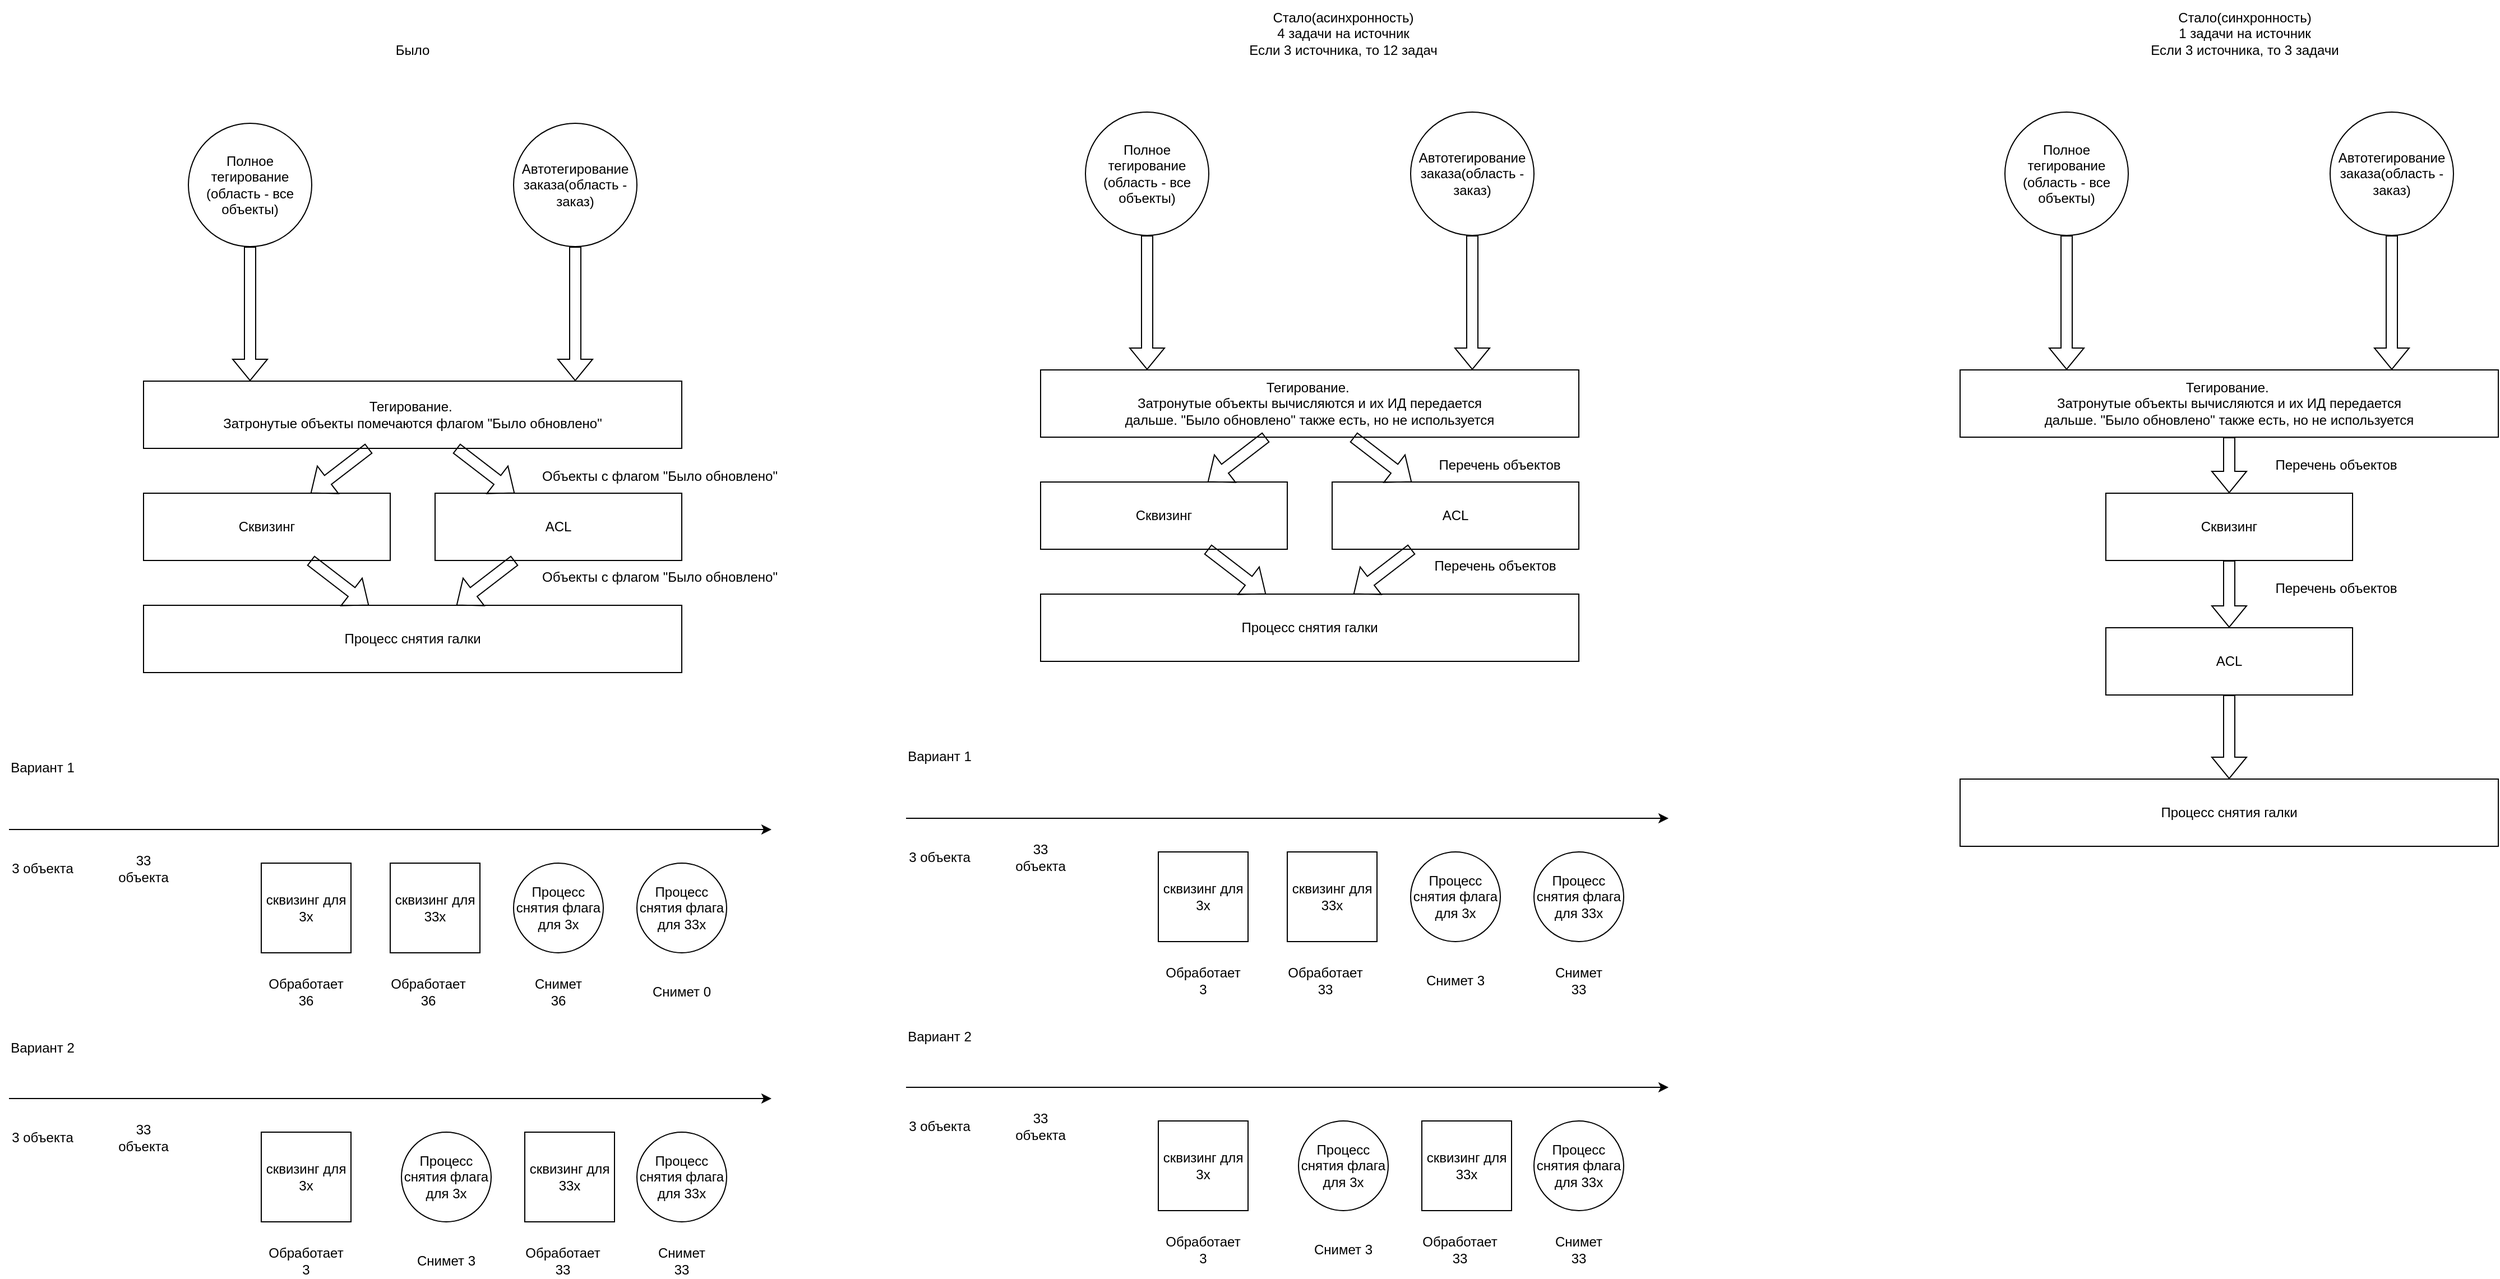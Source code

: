 <mxfile version="24.7.5">
  <diagram name="Страница — 1" id="bgHcmDvr88Ptj5gmS6nG">
    <mxGraphModel dx="5908" dy="3237" grid="1" gridSize="10" guides="1" tooltips="1" connect="1" arrows="1" fold="1" page="1" pageScale="1" pageWidth="827" pageHeight="1169" math="0" shadow="0">
      <root>
        <mxCell id="0" />
        <mxCell id="1" parent="0" />
        <mxCell id="x_8Lw2dfnf2eLFfUHSlG-1" value="Тегирование.&amp;nbsp;&lt;div&gt;Затронутые объекты помечаются флагом&amp;nbsp;&lt;span style=&quot;text-wrap: nowrap;&quot;&gt;&quot;Было обновлено&quot;&lt;/span&gt;&lt;/div&gt;" style="rounded=0;whiteSpace=wrap;html=1;" vertex="1" parent="1">
          <mxGeometry x="160" y="200" width="480" height="60" as="geometry" />
        </mxCell>
        <mxCell id="x_8Lw2dfnf2eLFfUHSlG-2" value="Процесс снятия галки" style="rounded=0;whiteSpace=wrap;html=1;" vertex="1" parent="1">
          <mxGeometry x="160" y="400" width="480" height="60" as="geometry" />
        </mxCell>
        <mxCell id="x_8Lw2dfnf2eLFfUHSlG-3" value="Сквизинг" style="rounded=0;whiteSpace=wrap;html=1;" vertex="1" parent="1">
          <mxGeometry x="160" y="300" width="220" height="60" as="geometry" />
        </mxCell>
        <mxCell id="x_8Lw2dfnf2eLFfUHSlG-4" value="ACL" style="rounded=0;whiteSpace=wrap;html=1;" vertex="1" parent="1">
          <mxGeometry x="420" y="300" width="220" height="60" as="geometry" />
        </mxCell>
        <mxCell id="x_8Lw2dfnf2eLFfUHSlG-5" value="" style="shape=flexArrow;endArrow=classic;html=1;rounded=0;" edge="1" parent="1" source="x_8Lw2dfnf2eLFfUHSlG-1" target="x_8Lw2dfnf2eLFfUHSlG-3">
          <mxGeometry width="50" height="50" relative="1" as="geometry">
            <mxPoint x="70" y="330" as="sourcePoint" />
            <mxPoint x="120" y="280" as="targetPoint" />
          </mxGeometry>
        </mxCell>
        <mxCell id="x_8Lw2dfnf2eLFfUHSlG-6" value="" style="shape=flexArrow;endArrow=classic;html=1;rounded=0;" edge="1" parent="1" source="x_8Lw2dfnf2eLFfUHSlG-1" target="x_8Lw2dfnf2eLFfUHSlG-4">
          <mxGeometry width="50" height="50" relative="1" as="geometry">
            <mxPoint x="371" y="270" as="sourcePoint" />
            <mxPoint x="319" y="310" as="targetPoint" />
          </mxGeometry>
        </mxCell>
        <mxCell id="x_8Lw2dfnf2eLFfUHSlG-7" value="" style="shape=flexArrow;endArrow=classic;html=1;rounded=0;" edge="1" parent="1" source="x_8Lw2dfnf2eLFfUHSlG-4" target="x_8Lw2dfnf2eLFfUHSlG-2">
          <mxGeometry width="50" height="50" relative="1" as="geometry">
            <mxPoint x="381" y="280" as="sourcePoint" />
            <mxPoint x="329" y="320" as="targetPoint" />
          </mxGeometry>
        </mxCell>
        <mxCell id="x_8Lw2dfnf2eLFfUHSlG-8" value="" style="shape=flexArrow;endArrow=classic;html=1;rounded=0;" edge="1" parent="1" source="x_8Lw2dfnf2eLFfUHSlG-3" target="x_8Lw2dfnf2eLFfUHSlG-2">
          <mxGeometry width="50" height="50" relative="1" as="geometry">
            <mxPoint x="391" y="290" as="sourcePoint" />
            <mxPoint x="339" y="330" as="targetPoint" />
          </mxGeometry>
        </mxCell>
        <mxCell id="x_8Lw2dfnf2eLFfUHSlG-9" value="Объекты с флагом &quot;Было обновлено&quot;" style="text;html=1;align=center;verticalAlign=middle;resizable=0;points=[];autosize=1;strokeColor=none;fillColor=none;" vertex="1" parent="1">
          <mxGeometry x="500" y="270" width="240" height="30" as="geometry" />
        </mxCell>
        <mxCell id="x_8Lw2dfnf2eLFfUHSlG-10" value="Объекты с флагом &quot;Было обновлено&quot;" style="text;html=1;align=center;verticalAlign=middle;resizable=0;points=[];autosize=1;strokeColor=none;fillColor=none;" vertex="1" parent="1">
          <mxGeometry x="500" y="360" width="240" height="30" as="geometry" />
        </mxCell>
        <mxCell id="x_8Lw2dfnf2eLFfUHSlG-11" value="Автотегирование заказа(область - заказ)" style="ellipse;whiteSpace=wrap;html=1;aspect=fixed;" vertex="1" parent="1">
          <mxGeometry x="490" y="-30" width="110" height="110" as="geometry" />
        </mxCell>
        <mxCell id="x_8Lw2dfnf2eLFfUHSlG-12" value="" style="shape=flexArrow;endArrow=classic;html=1;rounded=0;" edge="1" parent="1" source="x_8Lw2dfnf2eLFfUHSlG-11">
          <mxGeometry width="50" height="50" relative="1" as="geometry">
            <mxPoint x="425" y="160" as="sourcePoint" />
            <mxPoint x="545" y="200" as="targetPoint" />
          </mxGeometry>
        </mxCell>
        <mxCell id="x_8Lw2dfnf2eLFfUHSlG-13" value="Полное тегирование (область - все объекты)" style="ellipse;whiteSpace=wrap;html=1;aspect=fixed;" vertex="1" parent="1">
          <mxGeometry x="200" y="-30" width="110" height="110" as="geometry" />
        </mxCell>
        <mxCell id="x_8Lw2dfnf2eLFfUHSlG-14" value="" style="shape=flexArrow;endArrow=classic;html=1;rounded=0;" edge="1" parent="1" source="x_8Lw2dfnf2eLFfUHSlG-13">
          <mxGeometry width="50" height="50" relative="1" as="geometry">
            <mxPoint x="135" y="160" as="sourcePoint" />
            <mxPoint x="255" y="200" as="targetPoint" />
          </mxGeometry>
        </mxCell>
        <mxCell id="x_8Lw2dfnf2eLFfUHSlG-15" value="" style="endArrow=classic;html=1;rounded=0;" edge="1" parent="1">
          <mxGeometry width="50" height="50" relative="1" as="geometry">
            <mxPoint x="40" y="600" as="sourcePoint" />
            <mxPoint x="720" y="600" as="targetPoint" />
          </mxGeometry>
        </mxCell>
        <mxCell id="x_8Lw2dfnf2eLFfUHSlG-17" value="3 объекта" style="text;html=1;align=center;verticalAlign=middle;whiteSpace=wrap;rounded=0;" vertex="1" parent="1">
          <mxGeometry x="40" y="620" width="60" height="30" as="geometry" />
        </mxCell>
        <mxCell id="x_8Lw2dfnf2eLFfUHSlG-18" value="сквизинг для 3х" style="whiteSpace=wrap;html=1;aspect=fixed;" vertex="1" parent="1">
          <mxGeometry x="265" y="630" width="80" height="80" as="geometry" />
        </mxCell>
        <mxCell id="x_8Lw2dfnf2eLFfUHSlG-19" value="33 объекта" style="text;html=1;align=center;verticalAlign=middle;whiteSpace=wrap;rounded=0;" vertex="1" parent="1">
          <mxGeometry x="130" y="620" width="60" height="30" as="geometry" />
        </mxCell>
        <mxCell id="x_8Lw2dfnf2eLFfUHSlG-20" value="сквизинг для 33х" style="whiteSpace=wrap;html=1;aspect=fixed;" vertex="1" parent="1">
          <mxGeometry x="380" y="630" width="80" height="80" as="geometry" />
        </mxCell>
        <mxCell id="x_8Lw2dfnf2eLFfUHSlG-21" value="Процесс снятия флага для 3х" style="ellipse;whiteSpace=wrap;html=1;aspect=fixed;" vertex="1" parent="1">
          <mxGeometry x="490" y="630" width="80" height="80" as="geometry" />
        </mxCell>
        <mxCell id="x_8Lw2dfnf2eLFfUHSlG-22" value="Процесс снятия флага для 33х" style="ellipse;whiteSpace=wrap;html=1;aspect=fixed;" vertex="1" parent="1">
          <mxGeometry x="600" y="630" width="80" height="80" as="geometry" />
        </mxCell>
        <mxCell id="x_8Lw2dfnf2eLFfUHSlG-23" value="Обработает&lt;div&gt;36&lt;/div&gt;" style="text;html=1;align=center;verticalAlign=middle;whiteSpace=wrap;rounded=0;" vertex="1" parent="1">
          <mxGeometry x="275" y="730" width="60" height="30" as="geometry" />
        </mxCell>
        <mxCell id="x_8Lw2dfnf2eLFfUHSlG-24" value="Обработает&lt;div&gt;36&lt;/div&gt;" style="text;html=1;align=center;verticalAlign=middle;whiteSpace=wrap;rounded=0;" vertex="1" parent="1">
          <mxGeometry x="384" y="730" width="60" height="30" as="geometry" />
        </mxCell>
        <mxCell id="x_8Lw2dfnf2eLFfUHSlG-25" value="Снимет 36" style="text;html=1;align=center;verticalAlign=middle;whiteSpace=wrap;rounded=0;" vertex="1" parent="1">
          <mxGeometry x="500" y="730" width="60" height="30" as="geometry" />
        </mxCell>
        <mxCell id="x_8Lw2dfnf2eLFfUHSlG-26" value="Снимет 0" style="text;html=1;align=center;verticalAlign=middle;whiteSpace=wrap;rounded=0;" vertex="1" parent="1">
          <mxGeometry x="610" y="730" width="60" height="30" as="geometry" />
        </mxCell>
        <mxCell id="x_8Lw2dfnf2eLFfUHSlG-27" value="" style="endArrow=classic;html=1;rounded=0;" edge="1" parent="1">
          <mxGeometry width="50" height="50" relative="1" as="geometry">
            <mxPoint x="40" y="840" as="sourcePoint" />
            <mxPoint x="720" y="840" as="targetPoint" />
          </mxGeometry>
        </mxCell>
        <mxCell id="x_8Lw2dfnf2eLFfUHSlG-28" value="3 объекта" style="text;html=1;align=center;verticalAlign=middle;whiteSpace=wrap;rounded=0;" vertex="1" parent="1">
          <mxGeometry x="40" y="860" width="60" height="30" as="geometry" />
        </mxCell>
        <mxCell id="x_8Lw2dfnf2eLFfUHSlG-29" value="сквизинг для 3х" style="whiteSpace=wrap;html=1;aspect=fixed;" vertex="1" parent="1">
          <mxGeometry x="265" y="870" width="80" height="80" as="geometry" />
        </mxCell>
        <mxCell id="x_8Lw2dfnf2eLFfUHSlG-30" value="33 объекта" style="text;html=1;align=center;verticalAlign=middle;whiteSpace=wrap;rounded=0;" vertex="1" parent="1">
          <mxGeometry x="130" y="860" width="60" height="30" as="geometry" />
        </mxCell>
        <mxCell id="x_8Lw2dfnf2eLFfUHSlG-31" value="сквизинг для 33х" style="whiteSpace=wrap;html=1;aspect=fixed;" vertex="1" parent="1">
          <mxGeometry x="500" y="870" width="80" height="80" as="geometry" />
        </mxCell>
        <mxCell id="x_8Lw2dfnf2eLFfUHSlG-32" value="Процесс снятия флага для 3х" style="ellipse;whiteSpace=wrap;html=1;aspect=fixed;" vertex="1" parent="1">
          <mxGeometry x="390" y="870" width="80" height="80" as="geometry" />
        </mxCell>
        <mxCell id="x_8Lw2dfnf2eLFfUHSlG-33" value="Процесс снятия флага для 33х" style="ellipse;whiteSpace=wrap;html=1;aspect=fixed;" vertex="1" parent="1">
          <mxGeometry x="600" y="870" width="80" height="80" as="geometry" />
        </mxCell>
        <mxCell id="x_8Lw2dfnf2eLFfUHSlG-34" value="Обработает&lt;div&gt;3&lt;/div&gt;" style="text;html=1;align=center;verticalAlign=middle;whiteSpace=wrap;rounded=0;" vertex="1" parent="1">
          <mxGeometry x="275" y="970" width="60" height="30" as="geometry" />
        </mxCell>
        <mxCell id="x_8Lw2dfnf2eLFfUHSlG-35" value="Обработает&lt;div&gt;33&lt;/div&gt;" style="text;html=1;align=center;verticalAlign=middle;whiteSpace=wrap;rounded=0;" vertex="1" parent="1">
          <mxGeometry x="504" y="970" width="60" height="30" as="geometry" />
        </mxCell>
        <mxCell id="x_8Lw2dfnf2eLFfUHSlG-36" value="Снимет 3" style="text;html=1;align=center;verticalAlign=middle;whiteSpace=wrap;rounded=0;" vertex="1" parent="1">
          <mxGeometry x="400" y="970" width="60" height="30" as="geometry" />
        </mxCell>
        <mxCell id="x_8Lw2dfnf2eLFfUHSlG-37" value="Снимет 33" style="text;html=1;align=center;verticalAlign=middle;whiteSpace=wrap;rounded=0;" vertex="1" parent="1">
          <mxGeometry x="610" y="970" width="60" height="30" as="geometry" />
        </mxCell>
        <mxCell id="x_8Lw2dfnf2eLFfUHSlG-38" value="Вариант 1" style="text;html=1;align=center;verticalAlign=middle;whiteSpace=wrap;rounded=0;" vertex="1" parent="1">
          <mxGeometry x="40" y="530" width="60" height="30" as="geometry" />
        </mxCell>
        <mxCell id="x_8Lw2dfnf2eLFfUHSlG-39" value="Вариант 2" style="text;html=1;align=center;verticalAlign=middle;whiteSpace=wrap;rounded=0;" vertex="1" parent="1">
          <mxGeometry x="40" y="780" width="60" height="30" as="geometry" />
        </mxCell>
        <mxCell id="x_8Lw2dfnf2eLFfUHSlG-40" value="Тегирование.&amp;nbsp;&lt;div&gt;Затронутые объекты вычисляются и их ИД передается дальше.&amp;nbsp;&lt;span style=&quot;text-wrap: nowrap; background-color: initial;&quot;&gt;&quot;Было обновлено&quot; также есть, но не используется&lt;/span&gt;&lt;/div&gt;" style="rounded=0;whiteSpace=wrap;html=1;" vertex="1" parent="1">
          <mxGeometry x="960" y="190" width="480" height="60" as="geometry" />
        </mxCell>
        <mxCell id="x_8Lw2dfnf2eLFfUHSlG-41" value="Процесс снятия галки" style="rounded=0;whiteSpace=wrap;html=1;" vertex="1" parent="1">
          <mxGeometry x="960" y="390" width="480" height="60" as="geometry" />
        </mxCell>
        <mxCell id="x_8Lw2dfnf2eLFfUHSlG-42" value="Сквизинг" style="rounded=0;whiteSpace=wrap;html=1;" vertex="1" parent="1">
          <mxGeometry x="960" y="290" width="220" height="60" as="geometry" />
        </mxCell>
        <mxCell id="x_8Lw2dfnf2eLFfUHSlG-43" value="ACL" style="rounded=0;whiteSpace=wrap;html=1;" vertex="1" parent="1">
          <mxGeometry x="1220" y="290" width="220" height="60" as="geometry" />
        </mxCell>
        <mxCell id="x_8Lw2dfnf2eLFfUHSlG-44" value="" style="shape=flexArrow;endArrow=classic;html=1;rounded=0;" edge="1" parent="1" source="x_8Lw2dfnf2eLFfUHSlG-40" target="x_8Lw2dfnf2eLFfUHSlG-42">
          <mxGeometry width="50" height="50" relative="1" as="geometry">
            <mxPoint x="870" y="320" as="sourcePoint" />
            <mxPoint x="920" y="270" as="targetPoint" />
          </mxGeometry>
        </mxCell>
        <mxCell id="x_8Lw2dfnf2eLFfUHSlG-45" value="" style="shape=flexArrow;endArrow=classic;html=1;rounded=0;" edge="1" parent="1" source="x_8Lw2dfnf2eLFfUHSlG-40" target="x_8Lw2dfnf2eLFfUHSlG-43">
          <mxGeometry width="50" height="50" relative="1" as="geometry">
            <mxPoint x="1171" y="260" as="sourcePoint" />
            <mxPoint x="1119" y="300" as="targetPoint" />
          </mxGeometry>
        </mxCell>
        <mxCell id="x_8Lw2dfnf2eLFfUHSlG-46" value="" style="shape=flexArrow;endArrow=classic;html=1;rounded=0;" edge="1" parent="1" source="x_8Lw2dfnf2eLFfUHSlG-43" target="x_8Lw2dfnf2eLFfUHSlG-41">
          <mxGeometry width="50" height="50" relative="1" as="geometry">
            <mxPoint x="1181" y="270" as="sourcePoint" />
            <mxPoint x="1129" y="310" as="targetPoint" />
          </mxGeometry>
        </mxCell>
        <mxCell id="x_8Lw2dfnf2eLFfUHSlG-47" value="" style="shape=flexArrow;endArrow=classic;html=1;rounded=0;" edge="1" parent="1" source="x_8Lw2dfnf2eLFfUHSlG-42" target="x_8Lw2dfnf2eLFfUHSlG-41">
          <mxGeometry width="50" height="50" relative="1" as="geometry">
            <mxPoint x="1191" y="280" as="sourcePoint" />
            <mxPoint x="1139" y="320" as="targetPoint" />
          </mxGeometry>
        </mxCell>
        <mxCell id="x_8Lw2dfnf2eLFfUHSlG-48" value="Перечень объектов" style="text;html=1;align=center;verticalAlign=middle;resizable=0;points=[];autosize=1;strokeColor=none;fillColor=none;" vertex="1" parent="1">
          <mxGeometry x="1304" y="260" width="130" height="30" as="geometry" />
        </mxCell>
        <mxCell id="x_8Lw2dfnf2eLFfUHSlG-49" value="Перечень объектов" style="text;html=1;align=center;verticalAlign=middle;resizable=0;points=[];autosize=1;strokeColor=none;fillColor=none;" vertex="1" parent="1">
          <mxGeometry x="1300" y="350" width="130" height="30" as="geometry" />
        </mxCell>
        <mxCell id="x_8Lw2dfnf2eLFfUHSlG-50" value="Автотегирование заказа(область - заказ)" style="ellipse;whiteSpace=wrap;html=1;aspect=fixed;" vertex="1" parent="1">
          <mxGeometry x="1290" y="-40" width="110" height="110" as="geometry" />
        </mxCell>
        <mxCell id="x_8Lw2dfnf2eLFfUHSlG-51" value="" style="shape=flexArrow;endArrow=classic;html=1;rounded=0;" edge="1" parent="1" source="x_8Lw2dfnf2eLFfUHSlG-50">
          <mxGeometry width="50" height="50" relative="1" as="geometry">
            <mxPoint x="1225" y="150" as="sourcePoint" />
            <mxPoint x="1345" y="190" as="targetPoint" />
          </mxGeometry>
        </mxCell>
        <mxCell id="x_8Lw2dfnf2eLFfUHSlG-52" value="Полное тегирование (область - все объекты)" style="ellipse;whiteSpace=wrap;html=1;aspect=fixed;" vertex="1" parent="1">
          <mxGeometry x="1000" y="-40" width="110" height="110" as="geometry" />
        </mxCell>
        <mxCell id="x_8Lw2dfnf2eLFfUHSlG-53" value="" style="shape=flexArrow;endArrow=classic;html=1;rounded=0;" edge="1" parent="1" source="x_8Lw2dfnf2eLFfUHSlG-52">
          <mxGeometry width="50" height="50" relative="1" as="geometry">
            <mxPoint x="935" y="150" as="sourcePoint" />
            <mxPoint x="1055" y="190" as="targetPoint" />
          </mxGeometry>
        </mxCell>
        <mxCell id="x_8Lw2dfnf2eLFfUHSlG-54" value="" style="endArrow=classic;html=1;rounded=0;" edge="1" parent="1">
          <mxGeometry width="50" height="50" relative="1" as="geometry">
            <mxPoint x="840" y="590" as="sourcePoint" />
            <mxPoint x="1520" y="590" as="targetPoint" />
          </mxGeometry>
        </mxCell>
        <mxCell id="x_8Lw2dfnf2eLFfUHSlG-55" value="3 объекта" style="text;html=1;align=center;verticalAlign=middle;whiteSpace=wrap;rounded=0;" vertex="1" parent="1">
          <mxGeometry x="840" y="610" width="60" height="30" as="geometry" />
        </mxCell>
        <mxCell id="x_8Lw2dfnf2eLFfUHSlG-56" value="сквизинг для 3х" style="whiteSpace=wrap;html=1;aspect=fixed;" vertex="1" parent="1">
          <mxGeometry x="1065" y="620" width="80" height="80" as="geometry" />
        </mxCell>
        <mxCell id="x_8Lw2dfnf2eLFfUHSlG-57" value="33 объекта" style="text;html=1;align=center;verticalAlign=middle;whiteSpace=wrap;rounded=0;" vertex="1" parent="1">
          <mxGeometry x="930" y="610" width="60" height="30" as="geometry" />
        </mxCell>
        <mxCell id="x_8Lw2dfnf2eLFfUHSlG-58" value="сквизинг для 33х" style="whiteSpace=wrap;html=1;aspect=fixed;" vertex="1" parent="1">
          <mxGeometry x="1180" y="620" width="80" height="80" as="geometry" />
        </mxCell>
        <mxCell id="x_8Lw2dfnf2eLFfUHSlG-59" value="Процесс снятия флага для 3х" style="ellipse;whiteSpace=wrap;html=1;aspect=fixed;" vertex="1" parent="1">
          <mxGeometry x="1290" y="620" width="80" height="80" as="geometry" />
        </mxCell>
        <mxCell id="x_8Lw2dfnf2eLFfUHSlG-60" value="Процесс снятия флага для 33х" style="ellipse;whiteSpace=wrap;html=1;aspect=fixed;" vertex="1" parent="1">
          <mxGeometry x="1400" y="620" width="80" height="80" as="geometry" />
        </mxCell>
        <mxCell id="x_8Lw2dfnf2eLFfUHSlG-61" value="Обработает&lt;div&gt;3&lt;/div&gt;" style="text;html=1;align=center;verticalAlign=middle;whiteSpace=wrap;rounded=0;" vertex="1" parent="1">
          <mxGeometry x="1075" y="720" width="60" height="30" as="geometry" />
        </mxCell>
        <mxCell id="x_8Lw2dfnf2eLFfUHSlG-62" value="Обработает&lt;div&gt;33&lt;/div&gt;" style="text;html=1;align=center;verticalAlign=middle;whiteSpace=wrap;rounded=0;" vertex="1" parent="1">
          <mxGeometry x="1184" y="720" width="60" height="30" as="geometry" />
        </mxCell>
        <mxCell id="x_8Lw2dfnf2eLFfUHSlG-63" value="Снимет 3" style="text;html=1;align=center;verticalAlign=middle;whiteSpace=wrap;rounded=0;" vertex="1" parent="1">
          <mxGeometry x="1300" y="720" width="60" height="30" as="geometry" />
        </mxCell>
        <mxCell id="x_8Lw2dfnf2eLFfUHSlG-64" value="Снимет 33" style="text;html=1;align=center;verticalAlign=middle;whiteSpace=wrap;rounded=0;" vertex="1" parent="1">
          <mxGeometry x="1410" y="720" width="60" height="30" as="geometry" />
        </mxCell>
        <mxCell id="x_8Lw2dfnf2eLFfUHSlG-65" value="" style="endArrow=classic;html=1;rounded=0;" edge="1" parent="1">
          <mxGeometry width="50" height="50" relative="1" as="geometry">
            <mxPoint x="840" y="830" as="sourcePoint" />
            <mxPoint x="1520" y="830" as="targetPoint" />
          </mxGeometry>
        </mxCell>
        <mxCell id="x_8Lw2dfnf2eLFfUHSlG-66" value="3 объекта" style="text;html=1;align=center;verticalAlign=middle;whiteSpace=wrap;rounded=0;" vertex="1" parent="1">
          <mxGeometry x="840" y="850" width="60" height="30" as="geometry" />
        </mxCell>
        <mxCell id="x_8Lw2dfnf2eLFfUHSlG-67" value="сквизинг для 3х" style="whiteSpace=wrap;html=1;aspect=fixed;" vertex="1" parent="1">
          <mxGeometry x="1065" y="860" width="80" height="80" as="geometry" />
        </mxCell>
        <mxCell id="x_8Lw2dfnf2eLFfUHSlG-68" value="33 объекта" style="text;html=1;align=center;verticalAlign=middle;whiteSpace=wrap;rounded=0;" vertex="1" parent="1">
          <mxGeometry x="930" y="850" width="60" height="30" as="geometry" />
        </mxCell>
        <mxCell id="x_8Lw2dfnf2eLFfUHSlG-69" value="сквизинг для 33х" style="whiteSpace=wrap;html=1;aspect=fixed;" vertex="1" parent="1">
          <mxGeometry x="1300" y="860" width="80" height="80" as="geometry" />
        </mxCell>
        <mxCell id="x_8Lw2dfnf2eLFfUHSlG-70" value="Процесс снятия флага для 3х" style="ellipse;whiteSpace=wrap;html=1;aspect=fixed;" vertex="1" parent="1">
          <mxGeometry x="1190" y="860" width="80" height="80" as="geometry" />
        </mxCell>
        <mxCell id="x_8Lw2dfnf2eLFfUHSlG-71" value="Процесс снятия флага для 33х" style="ellipse;whiteSpace=wrap;html=1;aspect=fixed;" vertex="1" parent="1">
          <mxGeometry x="1400" y="860" width="80" height="80" as="geometry" />
        </mxCell>
        <mxCell id="x_8Lw2dfnf2eLFfUHSlG-72" value="Обработает&lt;div&gt;3&lt;/div&gt;" style="text;html=1;align=center;verticalAlign=middle;whiteSpace=wrap;rounded=0;" vertex="1" parent="1">
          <mxGeometry x="1075" y="960" width="60" height="30" as="geometry" />
        </mxCell>
        <mxCell id="x_8Lw2dfnf2eLFfUHSlG-73" value="Обработает&lt;div&gt;33&lt;/div&gt;" style="text;html=1;align=center;verticalAlign=middle;whiteSpace=wrap;rounded=0;" vertex="1" parent="1">
          <mxGeometry x="1304" y="960" width="60" height="30" as="geometry" />
        </mxCell>
        <mxCell id="x_8Lw2dfnf2eLFfUHSlG-74" value="Снимет 3" style="text;html=1;align=center;verticalAlign=middle;whiteSpace=wrap;rounded=0;" vertex="1" parent="1">
          <mxGeometry x="1200" y="960" width="60" height="30" as="geometry" />
        </mxCell>
        <mxCell id="x_8Lw2dfnf2eLFfUHSlG-75" value="Снимет 33" style="text;html=1;align=center;verticalAlign=middle;whiteSpace=wrap;rounded=0;" vertex="1" parent="1">
          <mxGeometry x="1410" y="960" width="60" height="30" as="geometry" />
        </mxCell>
        <mxCell id="x_8Lw2dfnf2eLFfUHSlG-76" value="Вариант 1" style="text;html=1;align=center;verticalAlign=middle;whiteSpace=wrap;rounded=0;" vertex="1" parent="1">
          <mxGeometry x="840" y="520" width="60" height="30" as="geometry" />
        </mxCell>
        <mxCell id="x_8Lw2dfnf2eLFfUHSlG-77" value="Вариант 2" style="text;html=1;align=center;verticalAlign=middle;whiteSpace=wrap;rounded=0;" vertex="1" parent="1">
          <mxGeometry x="840" y="770" width="60" height="30" as="geometry" />
        </mxCell>
        <mxCell id="x_8Lw2dfnf2eLFfUHSlG-78" value="Было" style="text;html=1;align=center;verticalAlign=middle;whiteSpace=wrap;rounded=0;" vertex="1" parent="1">
          <mxGeometry x="370" y="-110" width="60" height="30" as="geometry" />
        </mxCell>
        <mxCell id="x_8Lw2dfnf2eLFfUHSlG-79" value="Стало(асинхронность)&lt;div&gt;4 задачи на источник&lt;/div&gt;&lt;div&gt;Если 3 источника, то 12 задач&lt;/div&gt;" style="text;html=1;align=center;verticalAlign=middle;whiteSpace=wrap;rounded=0;" vertex="1" parent="1">
          <mxGeometry x="1125" y="-140" width="210" height="60" as="geometry" />
        </mxCell>
        <mxCell id="x_8Lw2dfnf2eLFfUHSlG-80" value="Тегирование.&amp;nbsp;&lt;div&gt;Затронутые объекты вычисляются и их ИД передается дальше.&amp;nbsp;&lt;span style=&quot;text-wrap: nowrap; background-color: initial;&quot;&gt;&quot;Было обновлено&quot; также есть, но не используется&lt;/span&gt;&lt;/div&gt;" style="rounded=0;whiteSpace=wrap;html=1;" vertex="1" parent="1">
          <mxGeometry x="1780" y="190" width="480" height="60" as="geometry" />
        </mxCell>
        <mxCell id="x_8Lw2dfnf2eLFfUHSlG-81" value="Процесс снятия галки" style="rounded=0;whiteSpace=wrap;html=1;" vertex="1" parent="1">
          <mxGeometry x="1780" y="555" width="480" height="60" as="geometry" />
        </mxCell>
        <mxCell id="x_8Lw2dfnf2eLFfUHSlG-82" value="Сквизинг" style="rounded=0;whiteSpace=wrap;html=1;" vertex="1" parent="1">
          <mxGeometry x="1910" y="300" width="220" height="60" as="geometry" />
        </mxCell>
        <mxCell id="x_8Lw2dfnf2eLFfUHSlG-83" value="ACL" style="rounded=0;whiteSpace=wrap;html=1;" vertex="1" parent="1">
          <mxGeometry x="1910" y="420" width="220" height="60" as="geometry" />
        </mxCell>
        <mxCell id="x_8Lw2dfnf2eLFfUHSlG-84" value="" style="shape=flexArrow;endArrow=classic;html=1;rounded=0;" edge="1" parent="1" source="x_8Lw2dfnf2eLFfUHSlG-80" target="x_8Lw2dfnf2eLFfUHSlG-82">
          <mxGeometry width="50" height="50" relative="1" as="geometry">
            <mxPoint x="1690" y="320" as="sourcePoint" />
            <mxPoint x="1740" y="270" as="targetPoint" />
          </mxGeometry>
        </mxCell>
        <mxCell id="x_8Lw2dfnf2eLFfUHSlG-85" value="" style="shape=flexArrow;endArrow=classic;html=1;rounded=0;" edge="1" parent="1" source="x_8Lw2dfnf2eLFfUHSlG-82" target="x_8Lw2dfnf2eLFfUHSlG-83">
          <mxGeometry width="50" height="50" relative="1" as="geometry">
            <mxPoint x="1991" y="260" as="sourcePoint" />
            <mxPoint x="1939" y="300" as="targetPoint" />
          </mxGeometry>
        </mxCell>
        <mxCell id="x_8Lw2dfnf2eLFfUHSlG-87" value="" style="shape=flexArrow;endArrow=classic;html=1;rounded=0;" edge="1" parent="1" source="x_8Lw2dfnf2eLFfUHSlG-83" target="x_8Lw2dfnf2eLFfUHSlG-81">
          <mxGeometry width="50" height="50" relative="1" as="geometry">
            <mxPoint x="2020" y="450" as="sourcePoint" />
            <mxPoint x="1959" y="320" as="targetPoint" />
          </mxGeometry>
        </mxCell>
        <mxCell id="x_8Lw2dfnf2eLFfUHSlG-88" value="Перечень объектов" style="text;html=1;align=center;verticalAlign=middle;resizable=0;points=[];autosize=1;strokeColor=none;fillColor=none;" vertex="1" parent="1">
          <mxGeometry x="2050" y="260" width="130" height="30" as="geometry" />
        </mxCell>
        <mxCell id="x_8Lw2dfnf2eLFfUHSlG-89" value="Перечень объектов" style="text;html=1;align=center;verticalAlign=middle;resizable=0;points=[];autosize=1;strokeColor=none;fillColor=none;" vertex="1" parent="1">
          <mxGeometry x="2050" y="370" width="130" height="30" as="geometry" />
        </mxCell>
        <mxCell id="x_8Lw2dfnf2eLFfUHSlG-90" value="Автотегирование заказа(область - заказ)" style="ellipse;whiteSpace=wrap;html=1;aspect=fixed;" vertex="1" parent="1">
          <mxGeometry x="2110" y="-40" width="110" height="110" as="geometry" />
        </mxCell>
        <mxCell id="x_8Lw2dfnf2eLFfUHSlG-91" value="" style="shape=flexArrow;endArrow=classic;html=1;rounded=0;" edge="1" parent="1" source="x_8Lw2dfnf2eLFfUHSlG-90">
          <mxGeometry width="50" height="50" relative="1" as="geometry">
            <mxPoint x="2045" y="150" as="sourcePoint" />
            <mxPoint x="2165" y="190" as="targetPoint" />
          </mxGeometry>
        </mxCell>
        <mxCell id="x_8Lw2dfnf2eLFfUHSlG-92" value="Полное тегирование (область - все объекты)" style="ellipse;whiteSpace=wrap;html=1;aspect=fixed;" vertex="1" parent="1">
          <mxGeometry x="1820" y="-40" width="110" height="110" as="geometry" />
        </mxCell>
        <mxCell id="x_8Lw2dfnf2eLFfUHSlG-93" value="" style="shape=flexArrow;endArrow=classic;html=1;rounded=0;" edge="1" parent="1" source="x_8Lw2dfnf2eLFfUHSlG-92">
          <mxGeometry width="50" height="50" relative="1" as="geometry">
            <mxPoint x="1755" y="150" as="sourcePoint" />
            <mxPoint x="1875" y="190" as="targetPoint" />
          </mxGeometry>
        </mxCell>
        <mxCell id="x_8Lw2dfnf2eLFfUHSlG-119" value="Стало(синхронность)&lt;div&gt;1 задачи на источник&lt;/div&gt;&lt;div&gt;Если 3 источника, то 3 задачи&lt;/div&gt;" style="text;html=1;align=center;verticalAlign=middle;whiteSpace=wrap;rounded=0;" vertex="1" parent="1">
          <mxGeometry x="1929" y="-140" width="210" height="60" as="geometry" />
        </mxCell>
      </root>
    </mxGraphModel>
  </diagram>
</mxfile>
